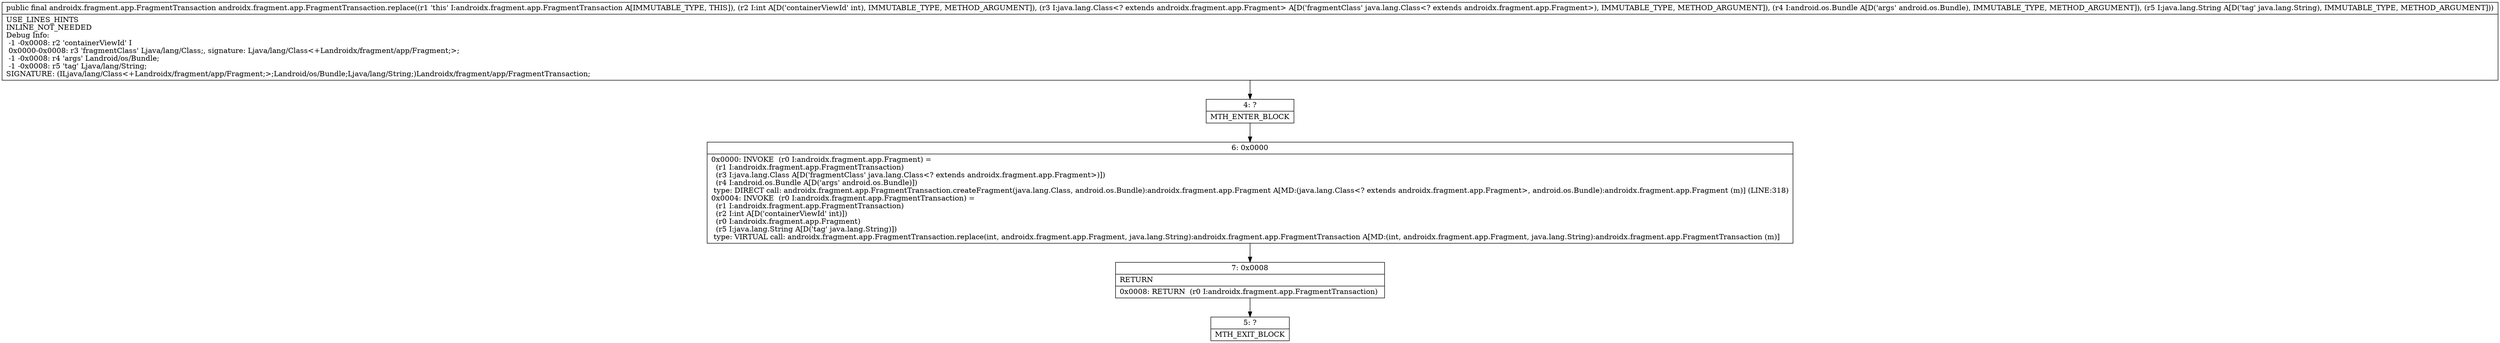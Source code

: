 digraph "CFG forandroidx.fragment.app.FragmentTransaction.replace(ILjava\/lang\/Class;Landroid\/os\/Bundle;Ljava\/lang\/String;)Landroidx\/fragment\/app\/FragmentTransaction;" {
Node_4 [shape=record,label="{4\:\ ?|MTH_ENTER_BLOCK\l}"];
Node_6 [shape=record,label="{6\:\ 0x0000|0x0000: INVOKE  (r0 I:androidx.fragment.app.Fragment) = \l  (r1 I:androidx.fragment.app.FragmentTransaction)\l  (r3 I:java.lang.Class A[D('fragmentClass' java.lang.Class\<? extends androidx.fragment.app.Fragment\>)])\l  (r4 I:android.os.Bundle A[D('args' android.os.Bundle)])\l type: DIRECT call: androidx.fragment.app.FragmentTransaction.createFragment(java.lang.Class, android.os.Bundle):androidx.fragment.app.Fragment A[MD:(java.lang.Class\<? extends androidx.fragment.app.Fragment\>, android.os.Bundle):androidx.fragment.app.Fragment (m)] (LINE:318)\l0x0004: INVOKE  (r0 I:androidx.fragment.app.FragmentTransaction) = \l  (r1 I:androidx.fragment.app.FragmentTransaction)\l  (r2 I:int A[D('containerViewId' int)])\l  (r0 I:androidx.fragment.app.Fragment)\l  (r5 I:java.lang.String A[D('tag' java.lang.String)])\l type: VIRTUAL call: androidx.fragment.app.FragmentTransaction.replace(int, androidx.fragment.app.Fragment, java.lang.String):androidx.fragment.app.FragmentTransaction A[MD:(int, androidx.fragment.app.Fragment, java.lang.String):androidx.fragment.app.FragmentTransaction (m)]\l}"];
Node_7 [shape=record,label="{7\:\ 0x0008|RETURN\l|0x0008: RETURN  (r0 I:androidx.fragment.app.FragmentTransaction) \l}"];
Node_5 [shape=record,label="{5\:\ ?|MTH_EXIT_BLOCK\l}"];
MethodNode[shape=record,label="{public final androidx.fragment.app.FragmentTransaction androidx.fragment.app.FragmentTransaction.replace((r1 'this' I:androidx.fragment.app.FragmentTransaction A[IMMUTABLE_TYPE, THIS]), (r2 I:int A[D('containerViewId' int), IMMUTABLE_TYPE, METHOD_ARGUMENT]), (r3 I:java.lang.Class\<? extends androidx.fragment.app.Fragment\> A[D('fragmentClass' java.lang.Class\<? extends androidx.fragment.app.Fragment\>), IMMUTABLE_TYPE, METHOD_ARGUMENT]), (r4 I:android.os.Bundle A[D('args' android.os.Bundle), IMMUTABLE_TYPE, METHOD_ARGUMENT]), (r5 I:java.lang.String A[D('tag' java.lang.String), IMMUTABLE_TYPE, METHOD_ARGUMENT]))  | USE_LINES_HINTS\lINLINE_NOT_NEEDED\lDebug Info:\l  \-1 \-0x0008: r2 'containerViewId' I\l  0x0000\-0x0008: r3 'fragmentClass' Ljava\/lang\/Class;, signature: Ljava\/lang\/Class\<+Landroidx\/fragment\/app\/Fragment;\>;\l  \-1 \-0x0008: r4 'args' Landroid\/os\/Bundle;\l  \-1 \-0x0008: r5 'tag' Ljava\/lang\/String;\lSIGNATURE: (ILjava\/lang\/Class\<+Landroidx\/fragment\/app\/Fragment;\>;Landroid\/os\/Bundle;Ljava\/lang\/String;)Landroidx\/fragment\/app\/FragmentTransaction;\l}"];
MethodNode -> Node_4;Node_4 -> Node_6;
Node_6 -> Node_7;
Node_7 -> Node_5;
}


